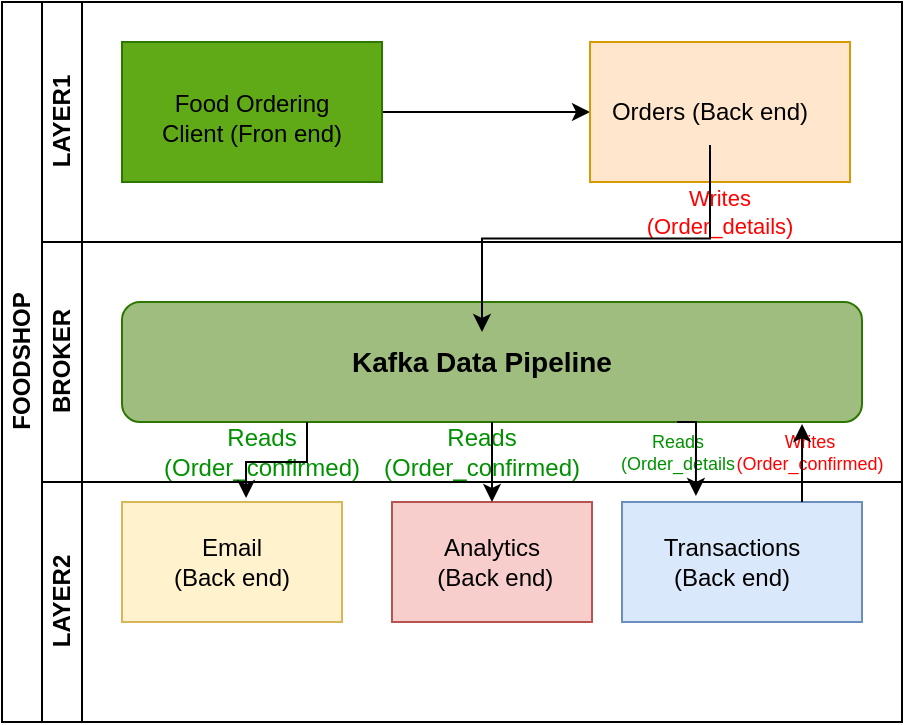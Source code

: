<mxfile version="21.6.2" type="github">
  <diagram id="prtHgNgQTEPvFCAcTncT" name="Page-1">
    <mxGraphModel dx="797" dy="414" grid="1" gridSize="11" guides="1" tooltips="1" connect="1" arrows="1" fold="1" page="1" pageScale="1" pageWidth="827" pageHeight="1169" background="none" math="0" shadow="0">
      <root>
        <mxCell id="0" />
        <mxCell id="1" parent="0" />
        <mxCell id="dNxyNK7c78bLwvsdeMH5-19" value="FOODSHOP" style="swimlane;html=1;childLayout=stackLayout;resizeParent=1;resizeParentMax=0;horizontal=0;startSize=20;horizontalStack=0;" parent="1" vertex="1">
          <mxGeometry x="143" y="132" width="450" height="360" as="geometry" />
        </mxCell>
        <mxCell id="dNxyNK7c78bLwvsdeMH5-20" value="LAYER1" style="swimlane;html=1;startSize=20;horizontal=0;" parent="dNxyNK7c78bLwvsdeMH5-19" vertex="1">
          <mxGeometry x="20" width="430" height="120" as="geometry" />
        </mxCell>
        <mxCell id="3iT4GcVSfQZ8Hk2x6UCm-7" style="edgeStyle=orthogonalEdgeStyle;rounded=0;orthogonalLoop=1;jettySize=auto;html=1;exitX=1;exitY=0.5;exitDx=0;exitDy=0;" edge="1" parent="dNxyNK7c78bLwvsdeMH5-20" source="dNxyNK7c78bLwvsdeMH5-24" target="3iT4GcVSfQZ8Hk2x6UCm-5">
          <mxGeometry relative="1" as="geometry" />
        </mxCell>
        <mxCell id="dNxyNK7c78bLwvsdeMH5-24" value="" style="rounded=0;whiteSpace=wrap;html=1;fontFamily=Helvetica;fontSize=12;align=center;fillColor=#60a917;strokeColor=#2D7600;fontColor=#ffffff;" parent="dNxyNK7c78bLwvsdeMH5-20" vertex="1">
          <mxGeometry x="40" y="20" width="130" height="70" as="geometry" />
        </mxCell>
        <mxCell id="dNxyNK7c78bLwvsdeMH5-30" value="" style="rounded=0;whiteSpace=wrap;html=1;fontFamily=Helvetica;fontSize=12;align=center;fillColor=#ffe6cc;strokeColor=#d79b00;" parent="dNxyNK7c78bLwvsdeMH5-20" vertex="1">
          <mxGeometry x="274" y="20" width="130" height="70" as="geometry" />
        </mxCell>
        <mxCell id="3iT4GcVSfQZ8Hk2x6UCm-3" value="Food Ordering Client (Fron end)" style="text;html=1;strokeColor=none;fillColor=none;align=center;verticalAlign=middle;whiteSpace=wrap;rounded=0;" vertex="1" parent="dNxyNK7c78bLwvsdeMH5-20">
          <mxGeometry x="50" y="40" width="110" height="35" as="geometry" />
        </mxCell>
        <mxCell id="3iT4GcVSfQZ8Hk2x6UCm-5" value="Orders (Back end)" style="text;html=1;strokeColor=none;fillColor=none;align=center;verticalAlign=middle;whiteSpace=wrap;rounded=0;" vertex="1" parent="dNxyNK7c78bLwvsdeMH5-20">
          <mxGeometry x="274" y="38.5" width="120" height="33" as="geometry" />
        </mxCell>
        <mxCell id="3iT4GcVSfQZ8Hk2x6UCm-39" value="Writes (Order_details)" style="text;html=1;strokeColor=none;fillColor=none;align=center;verticalAlign=middle;whiteSpace=wrap;rounded=0;fontColor=#FF0000;fontSize=11;" vertex="1" parent="dNxyNK7c78bLwvsdeMH5-20">
          <mxGeometry x="309" y="90" width="60" height="30" as="geometry" />
        </mxCell>
        <mxCell id="dNxyNK7c78bLwvsdeMH5-21" value="BROKER" style="swimlane;html=1;startSize=20;horizontal=0;" parent="dNxyNK7c78bLwvsdeMH5-19" vertex="1">
          <mxGeometry x="20" y="120" width="430" height="120" as="geometry" />
        </mxCell>
        <mxCell id="3iT4GcVSfQZ8Hk2x6UCm-12" value="" style="rounded=1;whiteSpace=wrap;html=1;fillColor=#9ebd7f;fontColor=#ffffff;strokeColor=#2D7600;fillStyle=solid;" vertex="1" parent="dNxyNK7c78bLwvsdeMH5-21">
          <mxGeometry x="40" y="30" width="370" height="60" as="geometry" />
        </mxCell>
        <mxCell id="3iT4GcVSfQZ8Hk2x6UCm-10" value="&lt;font style=&quot;font-size: 14px;&quot;&gt;&lt;b&gt;Kafka Data Pipeline&lt;/b&gt;&lt;/font&gt;" style="text;html=1;strokeColor=none;fillColor=none;align=center;verticalAlign=middle;whiteSpace=wrap;rounded=0;" vertex="1" parent="dNxyNK7c78bLwvsdeMH5-21">
          <mxGeometry x="140" y="45" width="160" height="30" as="geometry" />
        </mxCell>
        <mxCell id="3iT4GcVSfQZ8Hk2x6UCm-41" value="Reads (Order_confirmed)" style="text;html=1;strokeColor=none;fillColor=none;align=center;verticalAlign=middle;whiteSpace=wrap;rounded=0;fontColor=#009100;" vertex="1" parent="dNxyNK7c78bLwvsdeMH5-21">
          <mxGeometry x="80" y="90" width="60" height="30" as="geometry" />
        </mxCell>
        <mxCell id="3iT4GcVSfQZ8Hk2x6UCm-43" value="Reads (Order_confirmed)" style="text;html=1;strokeColor=none;fillColor=none;align=center;verticalAlign=middle;whiteSpace=wrap;rounded=0;fontColor=#009100;" vertex="1" parent="dNxyNK7c78bLwvsdeMH5-21">
          <mxGeometry x="190" y="90" width="60" height="30" as="geometry" />
        </mxCell>
        <mxCell id="3iT4GcVSfQZ8Hk2x6UCm-45" value="Reads (Order_details" style="text;html=1;strokeColor=none;fillColor=none;align=center;verticalAlign=middle;whiteSpace=wrap;rounded=0;fontColor=#009100;fontSize=9;" vertex="1" parent="dNxyNK7c78bLwvsdeMH5-21">
          <mxGeometry x="288" y="90" width="60" height="30" as="geometry" />
        </mxCell>
        <mxCell id="3iT4GcVSfQZ8Hk2x6UCm-46" value="Writes (Order_confirmed)" style="text;html=1;strokeColor=none;fillColor=none;align=center;verticalAlign=middle;whiteSpace=wrap;rounded=0;fontColor=#FF0000;fontSize=9;" vertex="1" parent="dNxyNK7c78bLwvsdeMH5-21">
          <mxGeometry x="354" y="90" width="60" height="30" as="geometry" />
        </mxCell>
        <mxCell id="dNxyNK7c78bLwvsdeMH5-22" value="LAYER2" style="swimlane;html=1;startSize=20;horizontal=0;" parent="dNxyNK7c78bLwvsdeMH5-19" vertex="1">
          <mxGeometry x="20" y="240" width="430" height="120" as="geometry" />
        </mxCell>
        <mxCell id="3iT4GcVSfQZ8Hk2x6UCm-14" value="" style="rounded=0;whiteSpace=wrap;html=1;fillColor=#fff2cc;strokeColor=#d6b656;" vertex="1" parent="dNxyNK7c78bLwvsdeMH5-22">
          <mxGeometry x="40" y="10" width="110" height="60" as="geometry" />
        </mxCell>
        <mxCell id="3iT4GcVSfQZ8Hk2x6UCm-15" value="" style="rounded=0;whiteSpace=wrap;html=1;fillColor=#f8cecc;strokeColor=#b85450;" vertex="1" parent="dNxyNK7c78bLwvsdeMH5-22">
          <mxGeometry x="175" y="10" width="100" height="60" as="geometry" />
        </mxCell>
        <mxCell id="3iT4GcVSfQZ8Hk2x6UCm-13" value="" style="rounded=0;whiteSpace=wrap;html=1;fillColor=#dae8fc;strokeColor=#6c8ebf;" vertex="1" parent="dNxyNK7c78bLwvsdeMH5-22">
          <mxGeometry x="290" y="10" width="120" height="60" as="geometry" />
        </mxCell>
        <mxCell id="3iT4GcVSfQZ8Hk2x6UCm-16" value="Email &lt;br&gt;(Back end)" style="text;html=1;strokeColor=none;fillColor=none;align=center;verticalAlign=middle;whiteSpace=wrap;rounded=0;" vertex="1" parent="dNxyNK7c78bLwvsdeMH5-22">
          <mxGeometry x="50" y="25" width="90" height="30" as="geometry" />
        </mxCell>
        <mxCell id="3iT4GcVSfQZ8Hk2x6UCm-17" value="Analytics&lt;br&gt;&amp;nbsp;(Back end)" style="text;html=1;strokeColor=none;fillColor=none;align=center;verticalAlign=middle;whiteSpace=wrap;rounded=0;" vertex="1" parent="dNxyNK7c78bLwvsdeMH5-22">
          <mxGeometry x="180" y="25" width="90" height="30" as="geometry" />
        </mxCell>
        <mxCell id="3iT4GcVSfQZ8Hk2x6UCm-1" value="Transactions (Back end)" style="text;html=1;strokeColor=none;fillColor=none;align=center;verticalAlign=middle;whiteSpace=wrap;rounded=0;" vertex="1" parent="dNxyNK7c78bLwvsdeMH5-22">
          <mxGeometry x="300" y="25" width="90" height="30" as="geometry" />
        </mxCell>
        <mxCell id="3iT4GcVSfQZ8Hk2x6UCm-18" value="" style="edgeStyle=orthogonalEdgeStyle;rounded=0;orthogonalLoop=1;jettySize=auto;html=1;" edge="1" parent="dNxyNK7c78bLwvsdeMH5-19" source="3iT4GcVSfQZ8Hk2x6UCm-5" target="3iT4GcVSfQZ8Hk2x6UCm-10">
          <mxGeometry relative="1" as="geometry" />
        </mxCell>
        <mxCell id="3iT4GcVSfQZ8Hk2x6UCm-28" style="edgeStyle=orthogonalEdgeStyle;rounded=0;orthogonalLoop=1;jettySize=auto;html=1;entryX=0.5;entryY=0;entryDx=0;entryDy=0;" edge="1" parent="dNxyNK7c78bLwvsdeMH5-19" source="3iT4GcVSfQZ8Hk2x6UCm-12" target="3iT4GcVSfQZ8Hk2x6UCm-15">
          <mxGeometry relative="1" as="geometry" />
        </mxCell>
        <mxCell id="3iT4GcVSfQZ8Hk2x6UCm-33" style="edgeStyle=orthogonalEdgeStyle;rounded=0;orthogonalLoop=1;jettySize=auto;html=1;exitX=0.25;exitY=1;exitDx=0;exitDy=0;entryX=0.564;entryY=-0.033;entryDx=0;entryDy=0;entryPerimeter=0;" edge="1" parent="dNxyNK7c78bLwvsdeMH5-19" source="3iT4GcVSfQZ8Hk2x6UCm-12" target="3iT4GcVSfQZ8Hk2x6UCm-14">
          <mxGeometry relative="1" as="geometry" />
        </mxCell>
        <mxCell id="3iT4GcVSfQZ8Hk2x6UCm-34" style="edgeStyle=orthogonalEdgeStyle;rounded=0;orthogonalLoop=1;jettySize=auto;html=1;exitX=0.75;exitY=0;exitDx=0;exitDy=0;entryX=0.919;entryY=1.017;entryDx=0;entryDy=0;entryPerimeter=0;" edge="1" parent="dNxyNK7c78bLwvsdeMH5-19" source="3iT4GcVSfQZ8Hk2x6UCm-13" target="3iT4GcVSfQZ8Hk2x6UCm-12">
          <mxGeometry relative="1" as="geometry" />
        </mxCell>
        <mxCell id="3iT4GcVSfQZ8Hk2x6UCm-35" style="edgeStyle=orthogonalEdgeStyle;rounded=0;orthogonalLoop=1;jettySize=auto;html=1;exitX=0.75;exitY=1;exitDx=0;exitDy=0;entryX=0.308;entryY=-0.05;entryDx=0;entryDy=0;entryPerimeter=0;" edge="1" parent="dNxyNK7c78bLwvsdeMH5-19" source="3iT4GcVSfQZ8Hk2x6UCm-12" target="3iT4GcVSfQZ8Hk2x6UCm-13">
          <mxGeometry relative="1" as="geometry" />
        </mxCell>
      </root>
    </mxGraphModel>
  </diagram>
</mxfile>
